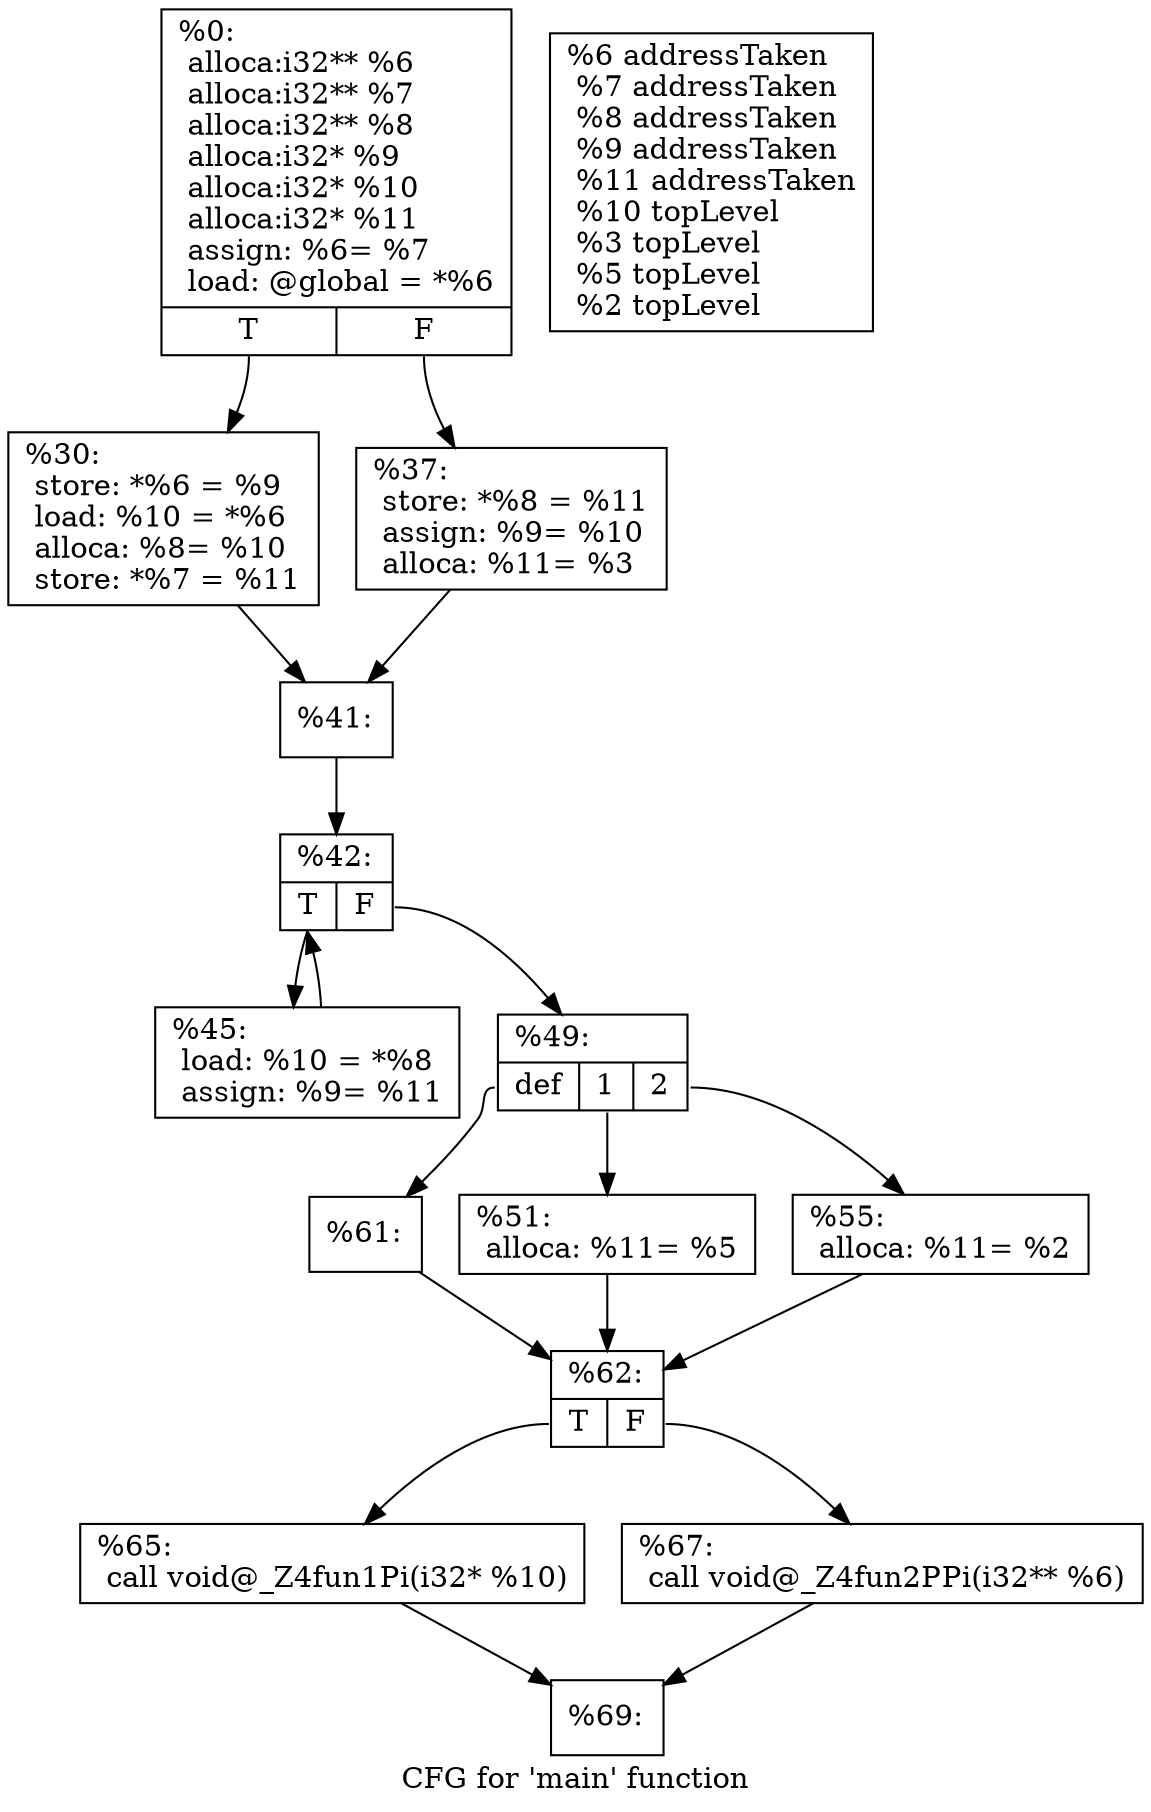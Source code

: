 digraph "CFG for 'main' function" {
	label="CFG for 'main' function";

	Node0x509fa50 [shape=record,label="{%0:\l alloca:i32** %6\l alloca:i32** %7\l alloca:i32** %8\l alloca:i32* %9\l alloca:i32* %10\l alloca:i32* %11\l assign: %6= %7\l load: @global = *%6\l |{<s0>T|<s1>F}}"];
	Node0x509fa50:s0 -> Node0x509fcb0;
	Node0x509fa50:s1 -> Node0x50a0d40;
	Node0x509fcb0 [shape=record,label="{%30:\l store: *%6 = %9\l load: %10 = *%6\l alloca: %8= %10\l store: *%7 = %11\l }"];
	Node0x509fcb0 -> Node0x50a13d0;
	Node0x50a0d40 [shape=record,label="{%37:\l store: *%8 = %11\l assign: %9= %10\l alloca: %11= %3\l }"];
	Node0x50a0d40 -> Node0x50a13d0;
	Node0x50a13d0 [shape=record,label="{%41:\l }"];
	Node0x50a13d0 -> Node0x50a1780;
	Node0x50a1780 [shape=record,label="{%42:\l |{<s0>T|<s1>F}}"];
	Node0x50a1780:s0 -> Node0x50a1900;
	Node0x50a1780:s1 -> Node0x50a1950;
	Node0x50a1900 [shape=record,label="{%45:\l load: %10 = *%8\l assign: %9= %11\l }"];
	Node0x50a1900 -> Node0x50a1780;
	Node0x50a1950 [shape=record,label="{%49:\l |{<s0>def|<s1>1|<s2>2}}"];
	Node0x50a1950:s0 -> Node0x50a1d10;
	Node0x50a1950:s1 -> Node0x50a1d60;
	Node0x50a1950:s2 -> Node0x50a1db0;
	Node0x50a1d60 [shape=record,label="{%51:\l alloca: %11= %5\l }"];
	Node0x50a1d60 -> Node0x50a2160;
	Node0x50a1db0 [shape=record,label="{%55:\l alloca: %11= %2\l }"];
	Node0x50a1db0 -> Node0x50a2160;
	Node0x50a1d10 [shape=record,label="{%61:\l }"];
	Node0x50a1d10 -> Node0x50a2160;
	Node0x50a2160 [shape=record,label="{%62:\l |{<s0>T|<s1>F}}"];
	Node0x50a2160:s0 -> Node0x50a0f20;
	Node0x50a2160:s1 -> Node0x50a0f70;
	Node0x50a0f20 [shape=record,label="{%65:\l call void@_Z4fun1Pi(i32* %10)\l }"];
	Node0x50a0f20 -> Node0x50ba500;
	Node0x50a0f70 [shape=record,label="{%67:\l call void@_Z4fun2PPi(i32** %6)\l }"];
	Node0x50a0f70 -> Node0x50ba500;
	Node0x50ba500 [shape=record,label="{%69:\l }"];
Node1 [shape=record,label="{%6 addressTaken\l %7 addressTaken\l %8 addressTaken\l %9 addressTaken\l %11 addressTaken\l %10 topLevel\l %3 topLevel\l %5 topLevel\l %2 topLevel\l }"];}
